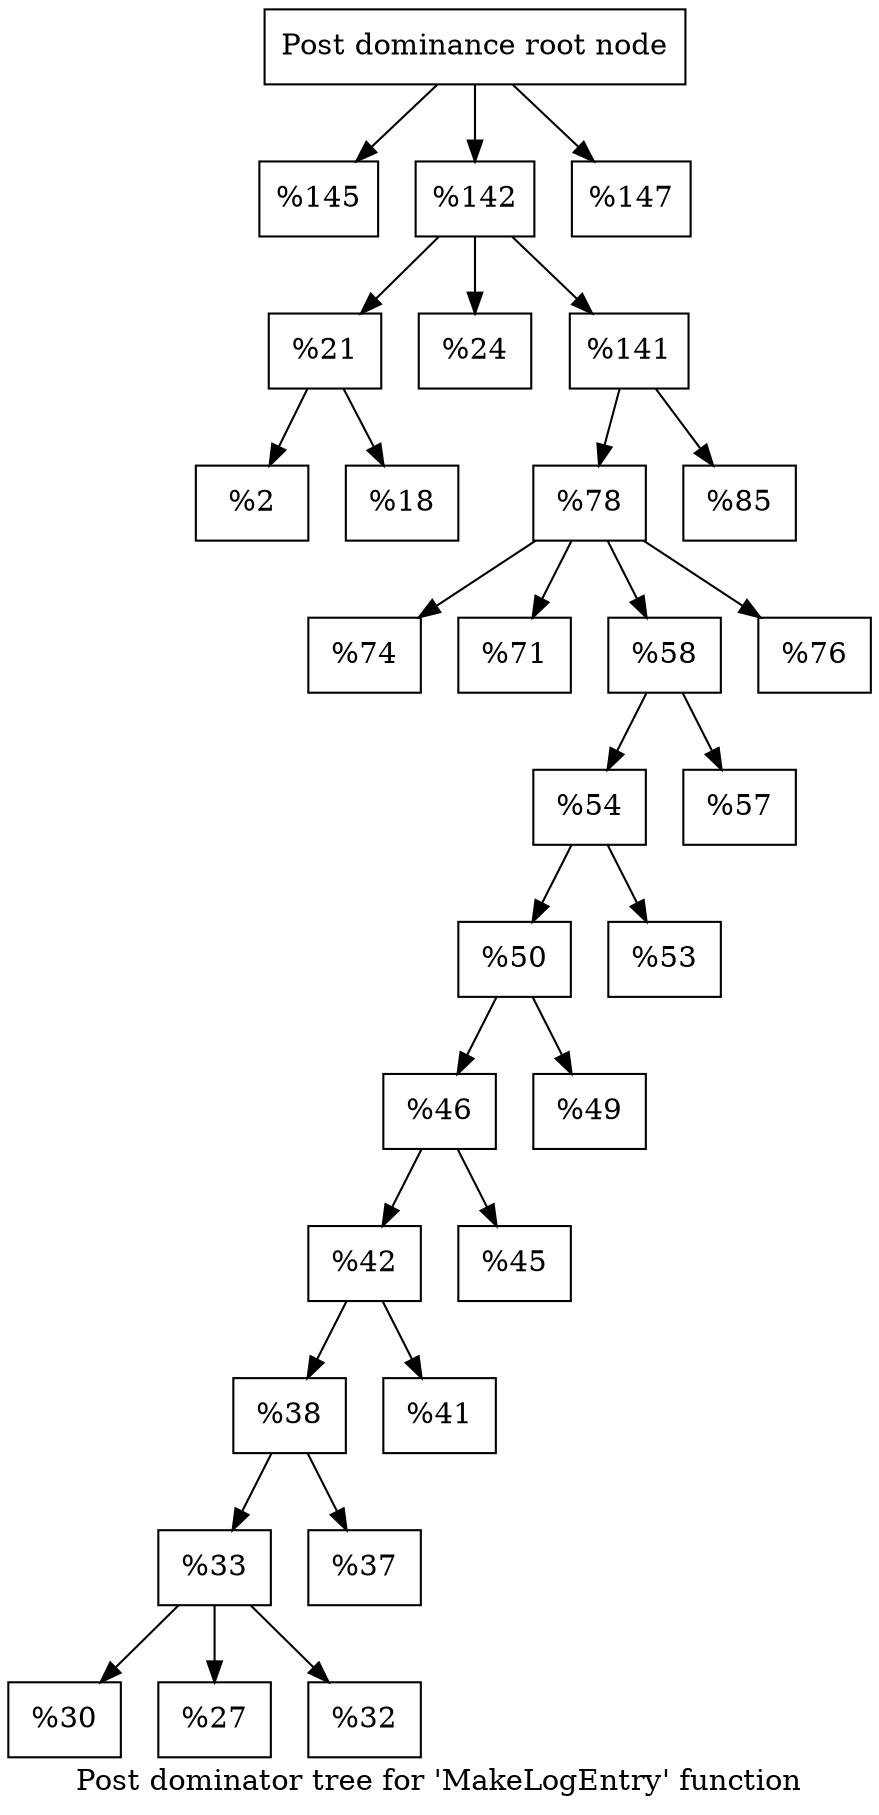 digraph "Post dominator tree for 'MakeLogEntry' function" {
	label="Post dominator tree for 'MakeLogEntry' function";

	Node0x9ccbc0 [shape=record,label="{Post dominance root node}"];
	Node0x9ccbc0 -> Node0xa063e0;
	Node0x9ccbc0 -> Node0x9ff610;
	Node0x9ccbc0 -> Node0x9a5490;
	Node0xa063e0 [shape=record,label="{%145}"];
	Node0x9ff610 [shape=record,label="{%142}"];
	Node0x9ff610 -> Node0x9ce2a0;
	Node0x9ff610 -> Node0x9e7090;
	Node0x9ff610 -> Node0x9634c0;
	Node0x9ce2a0 [shape=record,label="{%21}"];
	Node0x9ce2a0 -> Node0x9bc1b0;
	Node0x9ce2a0 -> Node0x9edff0;
	Node0x9bc1b0 [shape=record,label="{%2}"];
	Node0x9edff0 [shape=record,label="{%18}"];
	Node0x9e7090 [shape=record,label="{%24}"];
	Node0x9634c0 [shape=record,label="{%141}"];
	Node0x9634c0 -> Node0x9c2560;
	Node0x9634c0 -> Node0x9a51c0;
	Node0x9c2560 [shape=record,label="{%78}"];
	Node0x9c2560 -> Node0x990e70;
	Node0x9c2560 -> Node0x988840;
	Node0x9c2560 -> Node0x9fd2e0;
	Node0x9c2560 -> Node0x9fc710;
	Node0x990e70 [shape=record,label="{%74}"];
	Node0x988840 [shape=record,label="{%71}"];
	Node0x9fd2e0 [shape=record,label="{%58}"];
	Node0x9fd2e0 -> Node0x9ca350;
	Node0x9fd2e0 -> Node0x9f21b0;
	Node0x9ca350 [shape=record,label="{%54}"];
	Node0x9ca350 -> Node0x9c95b0;
	Node0x9ca350 -> Node0x96e3f0;
	Node0x9c95b0 [shape=record,label="{%50}"];
	Node0x9c95b0 -> Node0x9a4100;
	Node0x9c95b0 -> Node0x9b5c00;
	Node0x9a4100 [shape=record,label="{%46}"];
	Node0x9a4100 -> Node0x9bb550;
	Node0x9a4100 -> Node0x9fc2b0;
	Node0x9bb550 [shape=record,label="{%42}"];
	Node0x9bb550 -> Node0x9ebc70;
	Node0x9bb550 -> Node0x9b8010;
	Node0x9ebc70 [shape=record,label="{%38}"];
	Node0x9ebc70 -> Node0x97c830;
	Node0x9ebc70 -> Node0x9b5a50;
	Node0x97c830 [shape=record,label="{%33}"];
	Node0x97c830 -> Node0x974060;
	Node0x97c830 -> Node0x9f1e70;
	Node0x97c830 -> Node0x9c7830;
	Node0x974060 [shape=record,label="{%30}"];
	Node0x9f1e70 [shape=record,label="{%27}"];
	Node0x9c7830 [shape=record,label="{%32}"];
	Node0x9b5a50 [shape=record,label="{%37}"];
	Node0x9b8010 [shape=record,label="{%41}"];
	Node0x9fc2b0 [shape=record,label="{%45}"];
	Node0x9b5c00 [shape=record,label="{%49}"];
	Node0x96e3f0 [shape=record,label="{%53}"];
	Node0x9f21b0 [shape=record,label="{%57}"];
	Node0x9fc710 [shape=record,label="{%76}"];
	Node0x9a51c0 [shape=record,label="{%85}"];
	Node0x9a5490 [shape=record,label="{%147}"];
}
